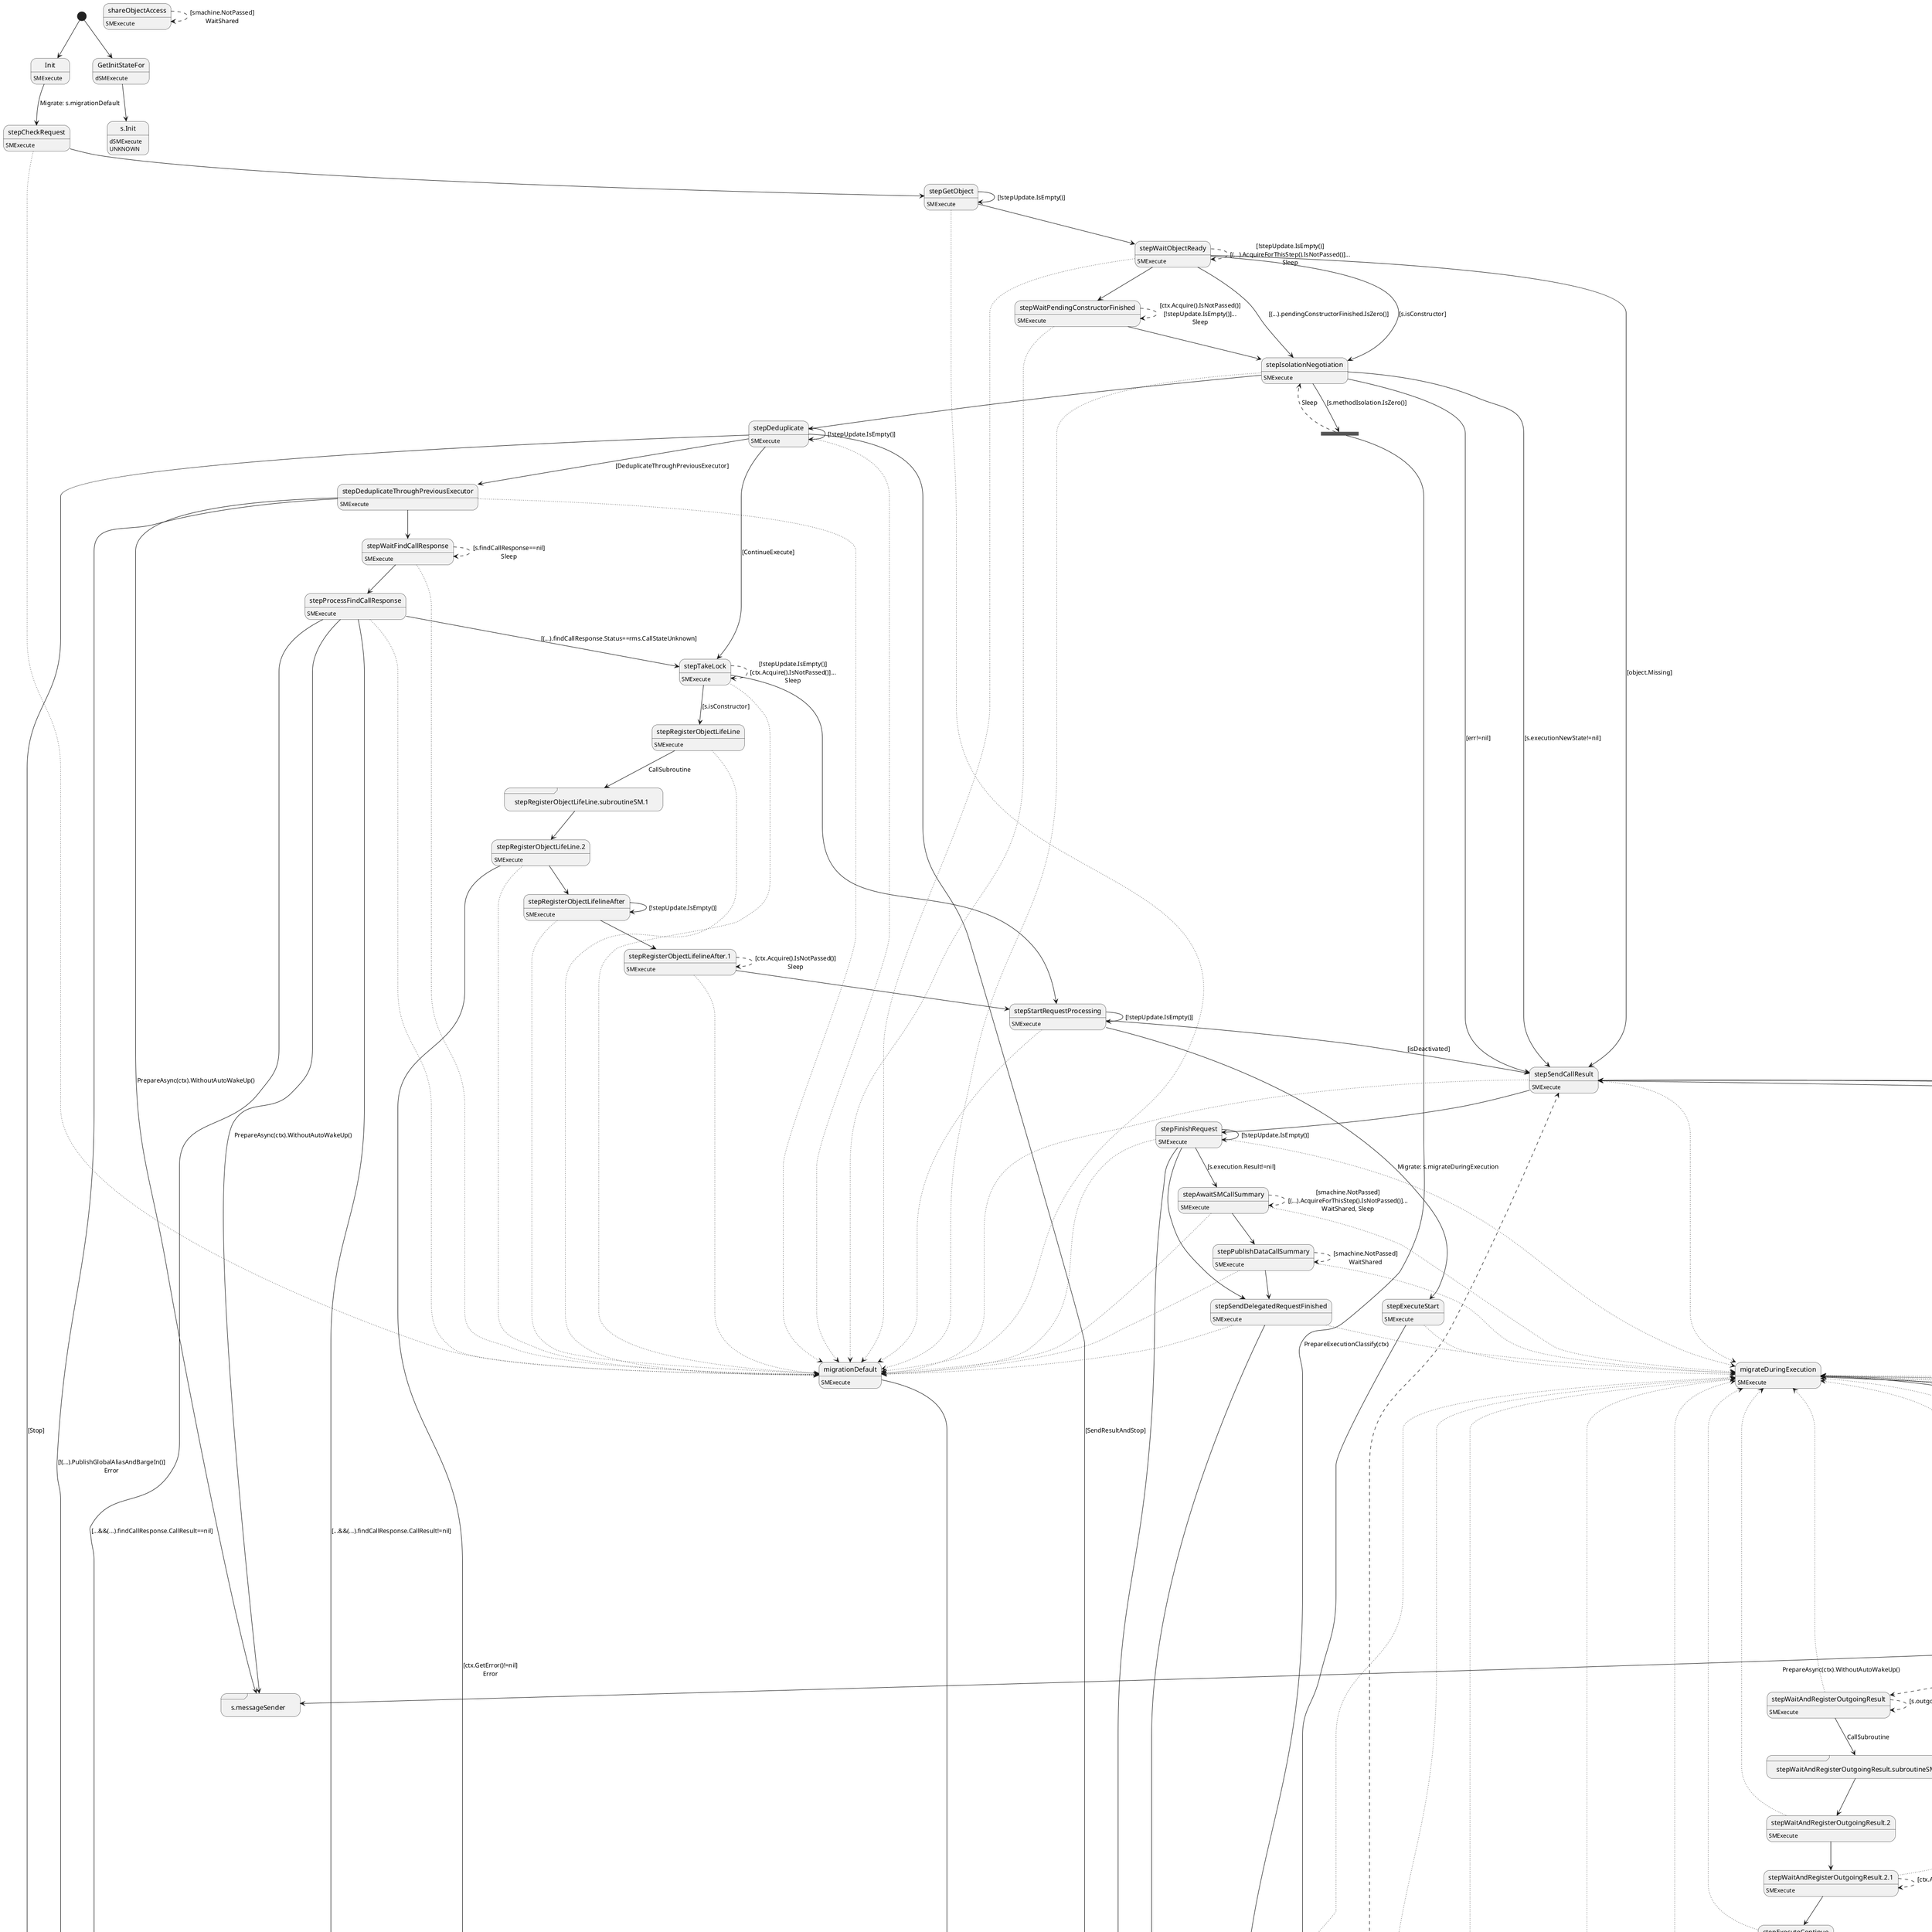 @startuml
state "Init" as T01_S002
T01_S002 : SMExecute
[*] --> T01_S002
T01_S002 --> T01_S003 : Migrate: s.migrationDefault
state "StepWaitExecutionResult" as T01_S026
T01_S026 : SMExecute
T01_S026 --[dotted]> T01_S021
T01_S026 --[dashed]> T01_S026 : [s.executionNewState==nil]\nSleep
T01_S026 --> T01_S027
state "migrateDuringExecution" as T01_S021
T01_S021 : SMExecute
T01_S021 --> [*] : [...&&(...).delegationTokenSpec.IsZero()]\nError
T01_S021 --> T01_S022
state "migrationDefault" as T01_S001
T01_S001 : SMExecute
T01_S001 --> [*]
state "s.messageSender" as T01_S011 <<sdlreceive>>
T01_S011 : DUPLICATE
state "s.runner" as T01_S008 <<sdlreceive>>
T01_S008 : DUPLICATE
state "shareObjectAccess" as T01_S050
T01_S050 : SMExecute
T01_S050 --[dashed]> T01_S050 : [smachine.NotPassed]\nWaitShared
state "stepAwaitSMCallSummary" as T01_S045
T01_S045 : SMExecute
T01_S045 --[dotted]> T01_S021
T01_S045 --[dotted]> T01_S001
T01_S045 --[dashed]> T01_S045 : [smachine.NotPassed]\n[(...).AcquireForThisStep().IsNotPassed()]...\nWaitShared, Sleep
T01_S045 --> T01_S046
state "stepCheckRequest" as T01_S003
T01_S003 : SMExecute
T01_S003 --[dotted]> T01_S001
T01_S003 --> T01_S004
state "stepDeduplicate" as T01_S009
T01_S009 : SMExecute
T01_S009 --[dotted]> T01_S001
T01_S009 --> T01_S009 : [!stepUpdate.IsEmpty()]
T01_S009 --> [*] : [Stop]
T01_S009 --> [*] : [SendResultAndStop]
T01_S009 --> T01_S010 : [DeduplicateThroughPreviousExecutor]
T01_S009 --> T01_S014 : [ContinueExecute]
state "stepDeduplicateThroughPreviousExecutor" as T01_S010
T01_S010 : SMExecute
T01_S010 --[dotted]> T01_S001
T01_S010 --> [*] : [!(...).PublishGlobalAliasAndBargeIn()]\nError
T01_S010 --> T01_S011 : PrepareAsync(ctx).WithoutAutoWakeUp()
T01_S010 --> T01_S012
state "stepExecuteAborted" as T01_S029
T01_S029 : SMExecute
T01_S029 --[dotted]> T01_S021
state T01_U001 <<fork>>
T01_S029 --> T01_U001
T01_U001 --> T01_S008 : PrepareExecutionAbort(ctx)
T01_U001 --[dashed]> T01_S048
state "stepExecuteContinue" as T01_S038
T01_S038 : SMExecute
T01_S038 --[dotted]> T01_S021
state T01_U002 <<fork>>
T01_S038 --> T01_U002
T01_U002 --> T01_S008 : Migrate: s
T01_U002 --[dashed]> T01_S026 : migrateDuringExecution\nPrepareExecutionContinue(ctx).
state "stepExecuteDecideNextStep" as T01_S027
T01_S027 : SMExecute
T01_S027 --[dotted]> T01_S021
T01_S027 --> T01_S039 : [execution.Done]
T01_S027 --> T01_S029 : [execution.Error]
T01_S027 --> T01_S029 : [execution.Abort]
T01_S027 --> T01_S028 : [execution.OutgoingCall]
state "stepExecuteOutgoing" as T01_S028
T01_S028 : SMExecute
T01_S028 --[dotted]> T01_S021
T01_S028 --> T01_S038 : [s.intolerableCall()]
T01_S028 --> T01_S038 : [s.intolerableCall()]
T01_S028 --> T01_S038 : [...&&(...).Interference()==isolation.CallTolerable]
T01_S028 --> T01_S030 : [s.outgoing!=nil]
T01_S028 --> T01_S038
state "stepExecuteStart" as T01_S025
T01_S025 : SMExecute
T01_S025 --[dotted]> T01_S021
state T01_U003 <<fork>>
T01_S025 --> T01_U003
T01_U003 --> T01_S008 : PrepareExecutionStart(ctx)
T01_U003 --[dashed]> T01_S026
state "stepFinishRequest" as T01_S049
T01_S049 : SMExecute
T01_S049 --[dotted]> T01_S021
T01_S049 --[dotted]> T01_S001
T01_S049 --> T01_S045 : [s.execution.Result!=nil]
T01_S049 --> T01_S047
T01_S049 --> T01_S049 : [!stepUpdate.IsEmpty()]
T01_S049 --> [*]
state "stepGetDelegationToken" as T01_S022
T01_S022 : SMExecute
T01_S022 --[dotted]> T01_S021
T01_S022 --> T01_S023 : CallSubroutine
state "stepGetDelegationToken.2" as T01_S024
T01_S024 : SMExecute
T01_S024 --[dotted]> T01_S021
T01_S024 --> T01_S033 : [s.outgoingSentCounter>0]
state "DYNAMIC stepAfterTokenGet" as T01_U004
T01_U004 : SMExecute
T01_U004 : UNKNOWN 
T01_S024 --> T01_U004
state "stepGetDelegationToken.subroutineSM.1" as T01_S023 <<sdlreceive>>
T01_S023 --> T01_S024
state "stepGetObject" as T01_S004
T01_S004 : SMExecute
T01_S004 --[dotted]> T01_S001
T01_S004 --> T01_S004 : [!stepUpdate.IsEmpty()]
T01_S004 --> T01_S005
state "stepIsolationNegotiation" as T01_S007
T01_S007 : SMExecute
T01_S007 --[dotted]> T01_S001
T01_S007 --> T01_S048 : [s.executionNewState!=nil]
state T01_U005 <<fork>>
T01_S007 --> T01_U005 : [s.methodIsolation.IsZero()]
T01_U005 --> T01_S008 : PrepareExecutionClassify(ctx)
T01_U005 --[dashed]> T01_S007 : Sleep
T01_S007 --> T01_S048 : [err!=nil]
T01_S007 --> T01_S009
state "stepProcessFindCallResponse" as T01_S013
T01_S013 : SMExecute
T01_S013 --[dotted]> T01_S001
T01_S013 --> [*] : [...&&(...).findCallResponse.CallResult==nil]
T01_S013 --> T01_S011 : PrepareAsync(ctx).WithoutAutoWakeUp()
T01_S013 --> [*] : [...&&(...).findCallResponse.CallResult!=nil]
T01_S013 --> T01_S014 : [(...).findCallResponse.Status==rms.CallStateUnknown]
state "stepPublishDataCallSummary" as T01_S046
T01_S046 : SMExecute
T01_S046 --[dotted]> T01_S021
T01_S046 --[dotted]> T01_S001
T01_S046 --[dashed]> T01_S046 : [smachine.NotPassed]\nWaitShared
T01_S046 --> T01_S047
state "stepRegisterObjectLifeLine" as T01_S015
T01_S015 : SMExecute
T01_S015 --[dotted]> T01_S001
T01_S015 --> T01_S016 : CallSubroutine
state "stepRegisterObjectLifeLine.2" as T01_S017
T01_S017 : SMExecute
T01_S017 --[dotted]> T01_S001
T01_S017 --> [*] : [ctx.GetError()!=nil]\nError
T01_S017 --> T01_S018
state "stepRegisterObjectLifeLine.subroutineSM.1" as T01_S016 <<sdlreceive>>
T01_S016 --> T01_S017
state "stepRegisterObjectLifelineAfter" as T01_S018
T01_S018 : SMExecute
T01_S018 --[dotted]> T01_S001
T01_S018 --> T01_S018 : [!stepUpdate.IsEmpty()]
T01_S018 --> T01_S019
state "stepRegisterObjectLifelineAfter.1" as T01_S019
T01_S019 : SMExecute
T01_S019 --[dotted]> T01_S001
T01_S019 --[dashed]> T01_S019 : [ctx.Acquire().IsNotPassed()]\nSleep
T01_S019 --> T01_S020
state "stepRegisterOutgoing" as T01_S030
T01_S030 : SMExecute
T01_S030 --[dotted]> T01_S021
T01_S030 --> T01_S031 : CallSubroutine
state "stepRegisterOutgoing.2" as T01_S032
T01_S032 : SMExecute
T01_S032 --[dotted]> T01_S021
T01_S032 --> [*] : [ctx.GetError()!=nil]\nError
T01_S032 --> T01_S033
state "stepRegisterOutgoing.subroutineSM.1" as T01_S031 <<sdlreceive>>
T01_S031 --> T01_S032
state "stepSaveExecutionResult" as T01_S041
T01_S041 : SMExecute
T01_S041 --[dotted]> T01_S021
T01_S041 --> T01_S042 : CallSubroutine
state "stepSaveExecutionResult.2" as T01_S043
T01_S043 : SMExecute
T01_S043 --[dotted]> T01_S021
T01_S043 --> [*] : [ctx.GetError()!=nil]\nError
T01_S043 --> T01_S044
state "stepSaveExecutionResult.subroutineSM.1" as T01_S042 <<sdlreceive>>
T01_S042 --> T01_S043
state "stepSaveNewObject" as T01_S044
T01_S044 : SMExecute
T01_S044 --[dotted]> T01_S021
T01_S044 --[dashed]> T01_S044 : [!ctx.Acquire().IsPassed()]\n[!stepUpdate.IsEmpty()]...\nSleep
T01_S044 --> T01_S048 : [(...).migrationHappened||s.newObjectDescriptor==nil]
T01_S044 --> T01_S048
state "stepSendCallResult" as T01_S048
T01_S048 : SMExecute
T01_S048 --[dotted]> T01_S021
T01_S048 --[dotted]> T01_S001
T01_S048 --> T01_S049
state "stepSendDelegatedRequestFinished" as T01_S047
T01_S047 : SMExecute
T01_S047 --[dotted]> T01_S021
T01_S047 --[dotted]> T01_S001
T01_S047 --> [*]
state "stepSendOutgoing" as T01_S033
T01_S033 : SMExecute
T01_S033 --[dotted]> T01_S021
T01_S033 --> [*] : [!(...).PublishGlobalAliasAndBargeIn()]\nError
T01_S033 --> [*] : [(...).outgoingSentCounter>=MaxOutgoingSendCount]\nError
T01_S033 --> T01_S011 : PrepareAsync(ctx).WithoutAutoWakeUp()
T01_S033 --[dashed]> T01_S034 : Sleep
state "stepStartRequestProcessing" as T01_S020
T01_S020 : SMExecute
T01_S020 --[dotted]> T01_S001
T01_S020 --> T01_S020 : [!stepUpdate.IsEmpty()]
T01_S020 --> T01_S048 : [isDeactivated]
T01_S020 --> T01_S025 : Migrate: s.migrateDuringExecution
state "stepTakeLock" as T01_S014
T01_S014 : SMExecute
T01_S014 --[dotted]> T01_S001
T01_S014 --[dashed]> T01_S014 : [!stepUpdate.IsEmpty()]\n[ctx.Acquire().IsNotPassed()]...\nSleep
T01_S014 --> T01_S015 : [s.isConstructor]
T01_S014 --> T01_S020
state "stepWaitAndRegisterOutgoingResult" as T01_S034
T01_S034 : SMExecute
T01_S034 --[dotted]> T01_S021
T01_S034 --[dashed]> T01_S034 : [s.outgoingVCallResult==nil]\nSleep
T01_S034 --> T01_S035 : CallSubroutine
state "stepWaitAndRegisterOutgoingResult.2" as T01_S036
T01_S036 : SMExecute
T01_S036 --[dotted]> T01_S021
T01_S036 --> T01_S037
state "stepWaitAndRegisterOutgoingResult.2.1" as T01_S037
T01_S037 : SMExecute
T01_S037 --[dotted]> T01_S021
T01_S037 --[dashed]> T01_S037 : [ctx.Acquire().IsNotPassed()]\nSleep
T01_S037 --> T01_S038
state "stepWaitAndRegisterOutgoingResult.subroutineSM.1" as T01_S035 <<sdlreceive>>
T01_S035 --> T01_S036
state "stepWaitFindCallResponse" as T01_S012
T01_S012 : SMExecute
T01_S012 --[dotted]> T01_S001
T01_S012 --[dashed]> T01_S012 : [s.findCallResponse==nil]\nSleep
T01_S012 --> T01_S013
state "stepWaitObjectReady" as T01_S005
T01_S005 : SMExecute
T01_S005 --[dotted]> T01_S001
T01_S005 --[dashed]> T01_S005 : [!stepUpdate.IsEmpty()]\n[(...).AcquireForThisStep().IsNotPassed()]...\nSleep
T01_S005 --> T01_S007 : [s.isConstructor]
T01_S005 --> T01_S048 : [object.Missing]
T01_S005 --> T01_S007 : [(...).pendingConstructorFinished.IsZero()]
T01_S005 --> T01_S006
state "stepWaitPendingConstructorFinished" as T01_S006
T01_S006 : SMExecute
T01_S006 --[dotted]> T01_S001
T01_S006 --[dashed]> T01_S006 : [ctx.Acquire().IsNotPassed()]\n[!stepUpdate.IsEmpty()]...\nSleep
T01_S006 --> T01_S007
state "stepWaitSafeAnswers" as T01_S040
T01_S040 : SMExecute
T01_S040 --[dotted]> T01_S021
T01_S040 --> T01_S040 : [!stateUpdate.IsEmpty()]
T01_S040 --> T01_S041
state "stepWaitSafeAnswersRelease" as T01_S039
T01_S039 : SMExecute
T01_S039 --[dotted]> T01_S021
T01_S039 --> T01_S048 : [(...).isIntolerableCallChangeState()]
T01_S039 --> T01_S040
state "GetInitStateFor" as T00_S001
T00_S001 : dSMExecute
[*] --> T00_S001
state "s.Init" as T00_U006
T00_U006 : dSMExecute
T00_U006 : UNKNOWN 
T00_S001 --> T00_U006
@enduml
